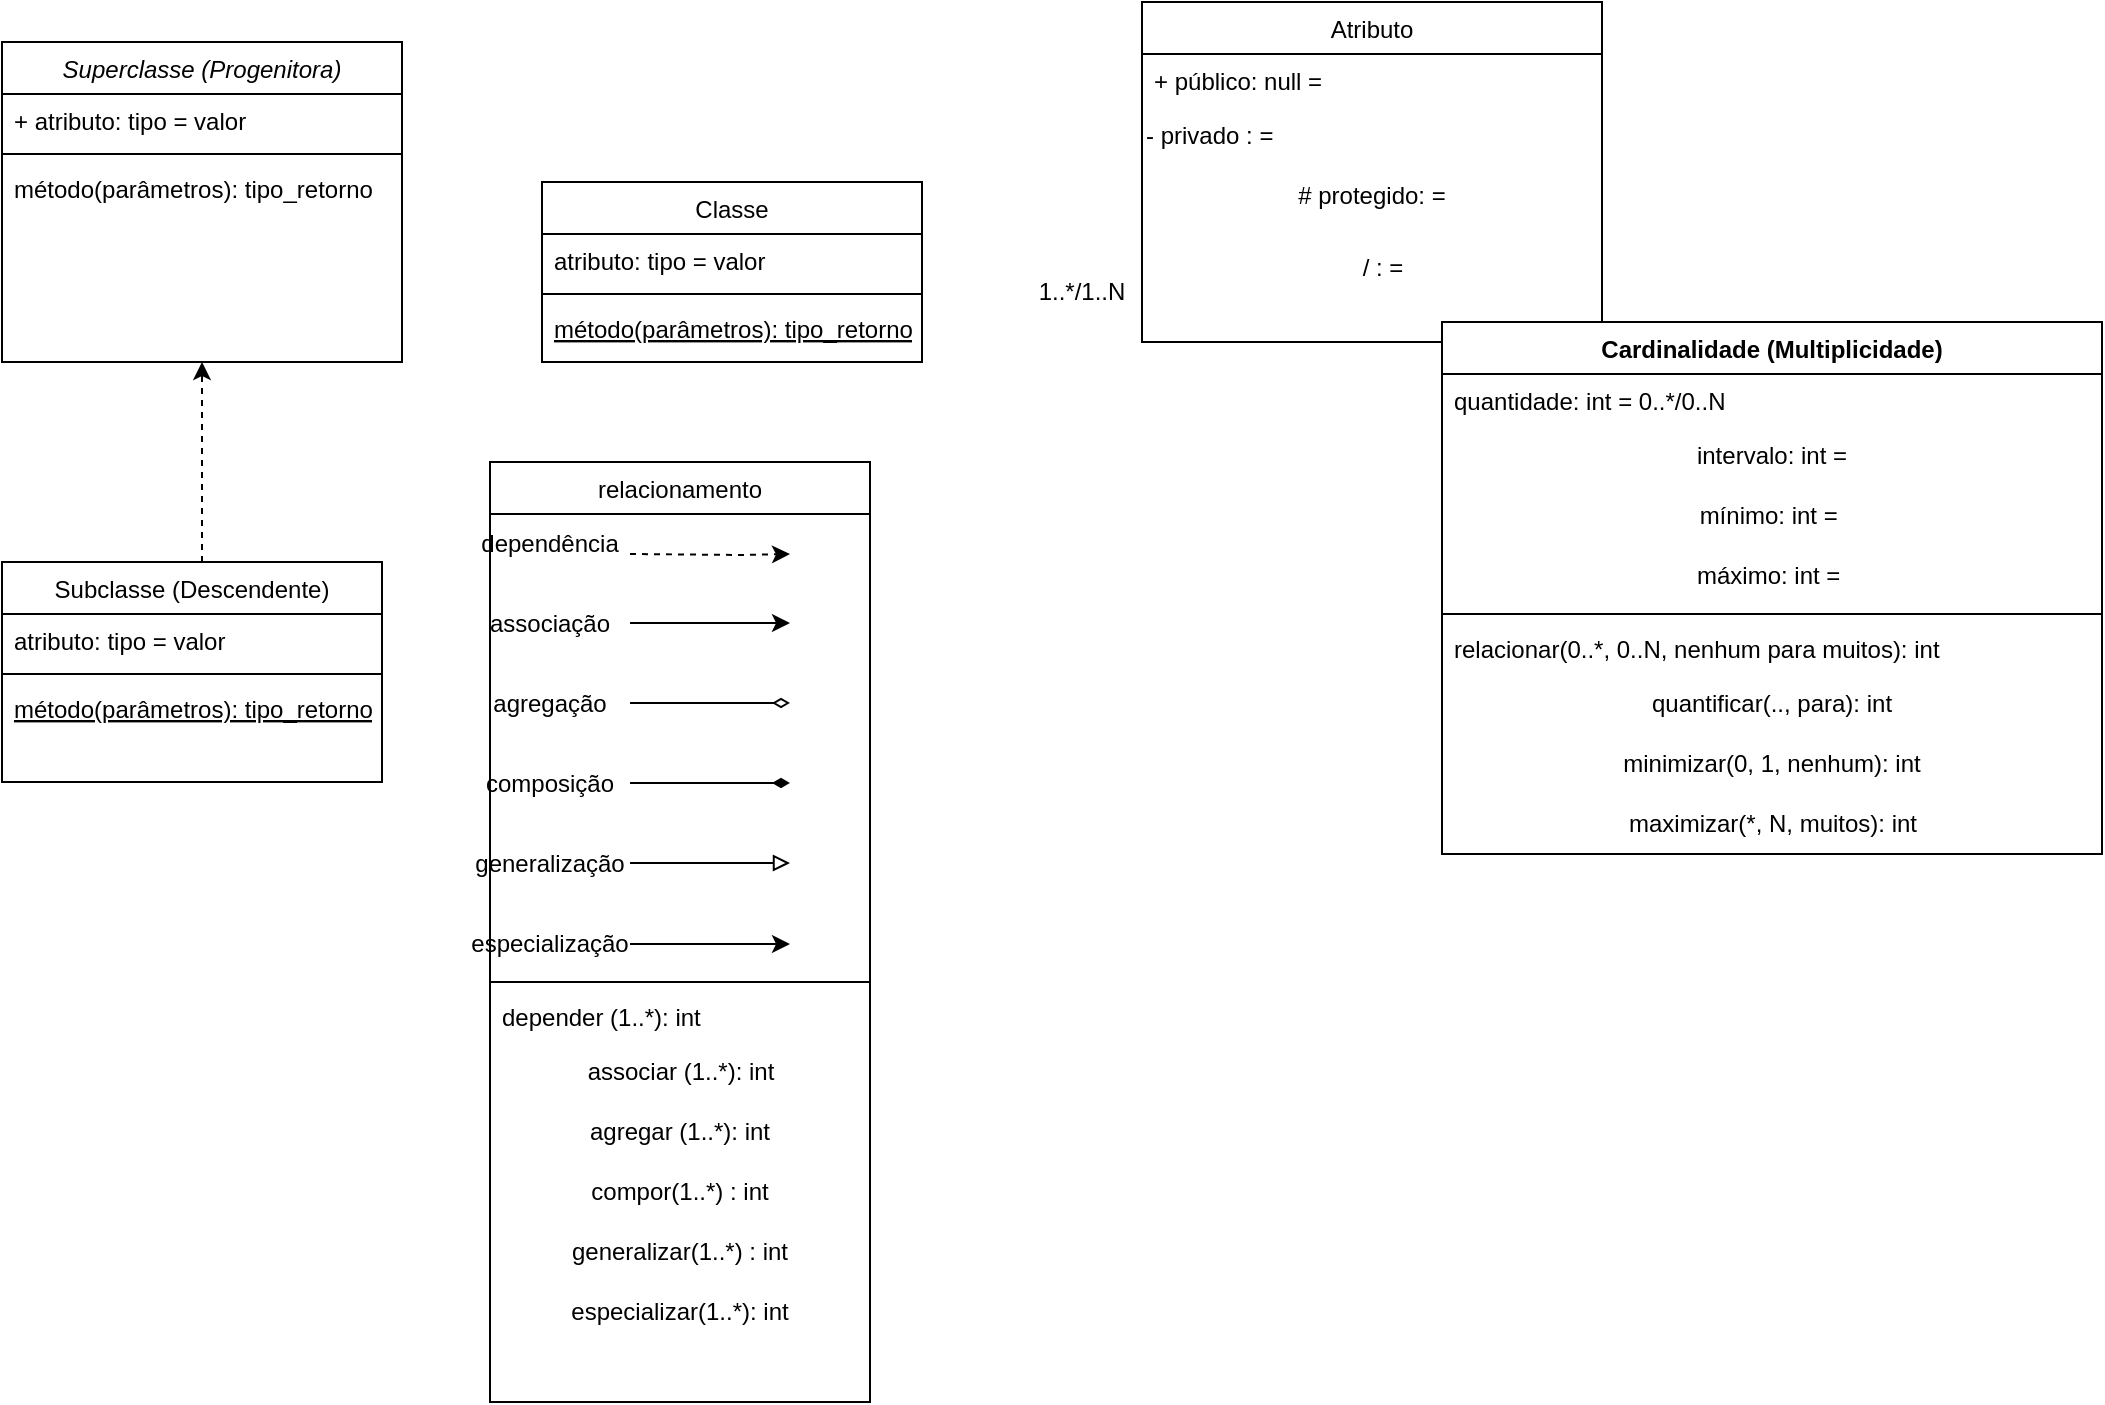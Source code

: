 <mxfile version="22.1.3" type="github">
  <diagram id="C5RBs43oDa-KdzZeNtuy" name="Page-1">
    <mxGraphModel dx="1707" dy="478" grid="1" gridSize="10" guides="1" tooltips="1" connect="1" arrows="1" fold="1" page="1" pageScale="1" pageWidth="827" pageHeight="1169" math="0" shadow="0">
      <root>
        <mxCell id="WIyWlLk6GJQsqaUBKTNV-0" />
        <mxCell id="WIyWlLk6GJQsqaUBKTNV-1" parent="WIyWlLk6GJQsqaUBKTNV-0" />
        <mxCell id="zkfFHV4jXpPFQw0GAbJ--0" value="Superclasse (Progenitora)" style="swimlane;fontStyle=2;align=center;verticalAlign=top;childLayout=stackLayout;horizontal=1;startSize=26;horizontalStack=0;resizeParent=1;resizeLast=0;collapsible=1;marginBottom=0;rounded=0;shadow=0;strokeWidth=1;" parent="WIyWlLk6GJQsqaUBKTNV-1" vertex="1">
          <mxGeometry x="-20" y="110" width="200" height="160" as="geometry">
            <mxRectangle x="230" y="140" width="160" height="26" as="alternateBounds" />
          </mxGeometry>
        </mxCell>
        <mxCell id="zkfFHV4jXpPFQw0GAbJ--1" value="+ atributo: tipo = valor&#xa;&#xa;" style="text;align=left;verticalAlign=top;spacingLeft=4;spacingRight=4;overflow=hidden;rotatable=0;points=[[0,0.5],[1,0.5]];portConstraint=eastwest;" parent="zkfFHV4jXpPFQw0GAbJ--0" vertex="1">
          <mxGeometry y="26" width="200" height="26" as="geometry" />
        </mxCell>
        <mxCell id="zkfFHV4jXpPFQw0GAbJ--4" value="" style="line;html=1;strokeWidth=1;align=left;verticalAlign=middle;spacingTop=-1;spacingLeft=3;spacingRight=3;rotatable=0;labelPosition=right;points=[];portConstraint=eastwest;" parent="zkfFHV4jXpPFQw0GAbJ--0" vertex="1">
          <mxGeometry y="52" width="200" height="8" as="geometry" />
        </mxCell>
        <mxCell id="zkfFHV4jXpPFQw0GAbJ--5" value="método(parâmetros): tipo_retorno" style="text;align=left;verticalAlign=top;spacingLeft=4;spacingRight=4;overflow=hidden;rotatable=0;points=[[0,0.5],[1,0.5]];portConstraint=eastwest;" parent="zkfFHV4jXpPFQw0GAbJ--0" vertex="1">
          <mxGeometry y="60" width="200" height="26" as="geometry" />
        </mxCell>
        <mxCell id="zkfFHV4jXpPFQw0GAbJ--6" value="Subclasse (Descendente)" style="swimlane;fontStyle=0;align=center;verticalAlign=top;childLayout=stackLayout;horizontal=1;startSize=26;horizontalStack=0;resizeParent=1;resizeLast=0;collapsible=1;marginBottom=0;rounded=0;shadow=0;strokeWidth=1;" parent="WIyWlLk6GJQsqaUBKTNV-1" vertex="1">
          <mxGeometry x="-20" y="370" width="190" height="110" as="geometry">
            <mxRectangle x="-20" y="370" width="160" height="26" as="alternateBounds" />
          </mxGeometry>
        </mxCell>
        <mxCell id="zkfFHV4jXpPFQw0GAbJ--7" value="atributo: tipo = valor" style="text;align=left;verticalAlign=top;spacingLeft=4;spacingRight=4;overflow=hidden;rotatable=0;points=[[0,0.5],[1,0.5]];portConstraint=eastwest;" parent="zkfFHV4jXpPFQw0GAbJ--6" vertex="1">
          <mxGeometry y="26" width="190" height="26" as="geometry" />
        </mxCell>
        <mxCell id="zkfFHV4jXpPFQw0GAbJ--9" value="" style="line;html=1;strokeWidth=1;align=left;verticalAlign=middle;spacingTop=-1;spacingLeft=3;spacingRight=3;rotatable=0;labelPosition=right;points=[];portConstraint=eastwest;" parent="zkfFHV4jXpPFQw0GAbJ--6" vertex="1">
          <mxGeometry y="52" width="190" height="8" as="geometry" />
        </mxCell>
        <mxCell id="zkfFHV4jXpPFQw0GAbJ--10" value="método(parâmetros): tipo_retorno" style="text;align=left;verticalAlign=top;spacingLeft=4;spacingRight=4;overflow=hidden;rotatable=0;points=[[0,0.5],[1,0.5]];portConstraint=eastwest;fontStyle=4" parent="zkfFHV4jXpPFQw0GAbJ--6" vertex="1">
          <mxGeometry y="60" width="190" height="26" as="geometry" />
        </mxCell>
        <mxCell id="96-uau5MpeNuF_do8JP8-1" value="Classe" style="swimlane;fontStyle=0;align=center;verticalAlign=top;childLayout=stackLayout;horizontal=1;startSize=26;horizontalStack=0;resizeParent=1;resizeLast=0;collapsible=1;marginBottom=0;rounded=0;shadow=0;strokeWidth=1;" parent="WIyWlLk6GJQsqaUBKTNV-1" vertex="1">
          <mxGeometry x="250" y="180" width="190" height="90" as="geometry">
            <mxRectangle x="130" y="380" width="160" height="26" as="alternateBounds" />
          </mxGeometry>
        </mxCell>
        <mxCell id="96-uau5MpeNuF_do8JP8-2" value="atributo: tipo = valor" style="text;align=left;verticalAlign=top;spacingLeft=4;spacingRight=4;overflow=hidden;rotatable=0;points=[[0,0.5],[1,0.5]];portConstraint=eastwest;" parent="96-uau5MpeNuF_do8JP8-1" vertex="1">
          <mxGeometry y="26" width="190" height="26" as="geometry" />
        </mxCell>
        <mxCell id="96-uau5MpeNuF_do8JP8-3" value="" style="line;html=1;strokeWidth=1;align=left;verticalAlign=middle;spacingTop=-1;spacingLeft=3;spacingRight=3;rotatable=0;labelPosition=right;points=[];portConstraint=eastwest;" parent="96-uau5MpeNuF_do8JP8-1" vertex="1">
          <mxGeometry y="52" width="190" height="8" as="geometry" />
        </mxCell>
        <mxCell id="96-uau5MpeNuF_do8JP8-4" value="método(parâmetros): tipo_retorno" style="text;align=left;verticalAlign=top;spacingLeft=4;spacingRight=4;overflow=hidden;rotatable=0;points=[[0,0.5],[1,0.5]];portConstraint=eastwest;fontStyle=4" parent="96-uau5MpeNuF_do8JP8-1" vertex="1">
          <mxGeometry y="60" width="190" height="26" as="geometry" />
        </mxCell>
        <mxCell id="96-uau5MpeNuF_do8JP8-5" value="1..*/1..N" style="text;strokeColor=none;align=center;fillColor=none;html=1;verticalAlign=middle;whiteSpace=wrap;rounded=0;" parent="WIyWlLk6GJQsqaUBKTNV-1" vertex="1">
          <mxGeometry x="490" y="220" width="60" height="30" as="geometry" />
        </mxCell>
        <mxCell id="96-uau5MpeNuF_do8JP8-8" value="" style="edgeStyle=none;orthogonalLoop=1;jettySize=auto;html=1;rounded=0;entryX=0.5;entryY=1;entryDx=0;entryDy=0;dashed=1;" parent="WIyWlLk6GJQsqaUBKTNV-1" target="zkfFHV4jXpPFQw0GAbJ--0" edge="1">
          <mxGeometry width="80" relative="1" as="geometry">
            <mxPoint x="80" y="370" as="sourcePoint" />
            <mxPoint x="170" y="330" as="targetPoint" />
            <Array as="points">
              <mxPoint x="80" y="320" />
            </Array>
          </mxGeometry>
        </mxCell>
        <mxCell id="96-uau5MpeNuF_do8JP8-9" value="Atributo" style="swimlane;fontStyle=0;align=center;verticalAlign=top;childLayout=stackLayout;horizontal=1;startSize=26;horizontalStack=0;resizeParent=1;resizeLast=0;collapsible=1;marginBottom=0;rounded=0;shadow=0;strokeWidth=1;" parent="WIyWlLk6GJQsqaUBKTNV-1" vertex="1">
          <mxGeometry x="550" y="90" width="230" height="170" as="geometry">
            <mxRectangle x="130" y="380" width="160" height="26" as="alternateBounds" />
          </mxGeometry>
        </mxCell>
        <mxCell id="96-uau5MpeNuF_do8JP8-10" value="+ público: null = " style="text;align=left;verticalAlign=top;spacingLeft=4;spacingRight=4;overflow=hidden;rotatable=0;points=[[0,0.5],[1,0.5]];portConstraint=eastwest;" parent="96-uau5MpeNuF_do8JP8-9" vertex="1">
          <mxGeometry y="26" width="230" height="26" as="geometry" />
        </mxCell>
        <mxCell id="96-uau5MpeNuF_do8JP8-13" value="- privado : =" style="text;html=1;align=left;verticalAlign=middle;resizable=0;points=[];autosize=1;strokeColor=none;fillColor=none;" parent="96-uau5MpeNuF_do8JP8-9" vertex="1">
          <mxGeometry y="52" width="230" height="30" as="geometry" />
        </mxCell>
        <mxCell id="96-uau5MpeNuF_do8JP8-14" value="# protegido: =" style="text;strokeColor=none;align=center;fillColor=none;html=1;verticalAlign=middle;whiteSpace=wrap;rounded=0;" parent="96-uau5MpeNuF_do8JP8-9" vertex="1">
          <mxGeometry y="82" width="230" height="30" as="geometry" />
        </mxCell>
        <mxCell id="96-uau5MpeNuF_do8JP8-15" value="/ : =" style="text;html=1;align=center;verticalAlign=middle;resizable=0;points=[];autosize=1;strokeColor=none;fillColor=none;" parent="WIyWlLk6GJQsqaUBKTNV-1" vertex="1">
          <mxGeometry x="650" y="208" width="40" height="30" as="geometry" />
        </mxCell>
        <mxCell id="96-uau5MpeNuF_do8JP8-16" value="relacionamento" style="swimlane;fontStyle=0;align=center;verticalAlign=top;childLayout=stackLayout;horizontal=1;startSize=26;horizontalStack=0;resizeParent=1;resizeLast=0;collapsible=1;marginBottom=0;rounded=0;shadow=0;strokeWidth=1;" parent="WIyWlLk6GJQsqaUBKTNV-1" vertex="1">
          <mxGeometry x="224" y="320" width="190" height="470" as="geometry">
            <mxRectangle x="130" y="380" width="160" height="26" as="alternateBounds" />
          </mxGeometry>
        </mxCell>
        <mxCell id="NN0wvvvz1VFKmsHYmHyR-19" value="" style="group" vertex="1" connectable="0" parent="96-uau5MpeNuF_do8JP8-16">
          <mxGeometry y="26" width="190" height="230" as="geometry" />
        </mxCell>
        <mxCell id="NN0wvvvz1VFKmsHYmHyR-16" value="" style="group;movable=1;resizable=1;rotatable=1;deletable=1;editable=1;locked=0;connectable=1;" vertex="1" connectable="0" parent="NN0wvvvz1VFKmsHYmHyR-19">
          <mxGeometry y="40" width="150" height="190" as="geometry" />
        </mxCell>
        <mxCell id="NN0wvvvz1VFKmsHYmHyR-6" value="associação" style="text;strokeColor=none;align=center;fillColor=none;html=1;verticalAlign=middle;whiteSpace=wrap;rounded=0;movable=1;resizable=1;rotatable=1;deletable=1;editable=1;locked=0;connectable=1;" vertex="1" parent="NN0wvvvz1VFKmsHYmHyR-16">
          <mxGeometry width="60" height="30" as="geometry" />
        </mxCell>
        <mxCell id="NN0wvvvz1VFKmsHYmHyR-7" value="" style="edgeStyle=none;orthogonalLoop=1;jettySize=auto;html=1;rounded=0;movable=1;resizable=1;rotatable=1;deletable=1;editable=1;locked=0;connectable=1;" edge="1" parent="NN0wvvvz1VFKmsHYmHyR-16">
          <mxGeometry width="80" relative="1" as="geometry">
            <mxPoint x="70" y="14.5" as="sourcePoint" />
            <mxPoint x="150" y="14.5" as="targetPoint" />
            <Array as="points" />
          </mxGeometry>
        </mxCell>
        <mxCell id="NN0wvvvz1VFKmsHYmHyR-8" value="agregação" style="text;strokeColor=none;align=center;fillColor=none;html=1;verticalAlign=middle;whiteSpace=wrap;rounded=0;movable=1;resizable=1;rotatable=1;deletable=1;editable=1;locked=0;connectable=1;" vertex="1" parent="NN0wvvvz1VFKmsHYmHyR-16">
          <mxGeometry y="40" width="60" height="30" as="geometry" />
        </mxCell>
        <mxCell id="NN0wvvvz1VFKmsHYmHyR-9" value="" style="edgeStyle=none;orthogonalLoop=1;jettySize=auto;html=1;rounded=0;endArrow=diamondThin;endFill=0;movable=1;resizable=1;rotatable=1;deletable=1;editable=1;locked=0;connectable=1;" edge="1" parent="NN0wvvvz1VFKmsHYmHyR-16">
          <mxGeometry width="80" relative="1" as="geometry">
            <mxPoint x="70" y="54.5" as="sourcePoint" />
            <mxPoint x="150" y="54.5" as="targetPoint" />
            <Array as="points" />
          </mxGeometry>
        </mxCell>
        <mxCell id="NN0wvvvz1VFKmsHYmHyR-10" value="composição" style="text;strokeColor=none;align=center;fillColor=none;html=1;verticalAlign=middle;whiteSpace=wrap;rounded=0;movable=1;resizable=1;rotatable=1;deletable=1;editable=1;locked=0;connectable=1;" vertex="1" parent="NN0wvvvz1VFKmsHYmHyR-16">
          <mxGeometry y="80" width="60" height="30" as="geometry" />
        </mxCell>
        <mxCell id="NN0wvvvz1VFKmsHYmHyR-11" value="" style="edgeStyle=none;orthogonalLoop=1;jettySize=auto;html=1;rounded=0;endArrow=diamondThin;endFill=1;movable=1;resizable=1;rotatable=1;deletable=1;editable=1;locked=0;connectable=1;" edge="1" parent="NN0wvvvz1VFKmsHYmHyR-16">
          <mxGeometry width="80" relative="1" as="geometry">
            <mxPoint x="70" y="94.5" as="sourcePoint" />
            <mxPoint x="150" y="94.5" as="targetPoint" />
            <Array as="points" />
          </mxGeometry>
        </mxCell>
        <mxCell id="NN0wvvvz1VFKmsHYmHyR-12" value="especialização" style="text;strokeColor=none;align=center;fillColor=none;html=1;verticalAlign=middle;whiteSpace=wrap;rounded=0;movable=1;resizable=1;rotatable=1;deletable=1;editable=1;locked=0;connectable=1;" vertex="1" parent="NN0wvvvz1VFKmsHYmHyR-16">
          <mxGeometry y="160" width="60" height="30" as="geometry" />
        </mxCell>
        <mxCell id="NN0wvvvz1VFKmsHYmHyR-13" value="generalização" style="text;strokeColor=none;align=center;fillColor=none;html=1;verticalAlign=middle;whiteSpace=wrap;rounded=0;movable=1;resizable=1;rotatable=1;deletable=1;editable=1;locked=0;connectable=1;" vertex="1" parent="NN0wvvvz1VFKmsHYmHyR-16">
          <mxGeometry y="120" width="60" height="30" as="geometry" />
        </mxCell>
        <mxCell id="NN0wvvvz1VFKmsHYmHyR-14" value="" style="edgeStyle=none;orthogonalLoop=1;jettySize=auto;html=1;rounded=0;endArrow=block;endFill=0;movable=1;resizable=1;rotatable=1;deletable=1;editable=1;locked=0;connectable=1;" edge="1" parent="NN0wvvvz1VFKmsHYmHyR-16">
          <mxGeometry width="80" relative="1" as="geometry">
            <mxPoint x="70" y="134.5" as="sourcePoint" />
            <mxPoint x="150" y="134.5" as="targetPoint" />
            <Array as="points" />
          </mxGeometry>
        </mxCell>
        <mxCell id="NN0wvvvz1VFKmsHYmHyR-15" value="" style="edgeStyle=none;orthogonalLoop=1;jettySize=auto;html=1;rounded=0;movable=1;resizable=1;rotatable=1;deletable=1;editable=1;locked=0;connectable=1;" edge="1" parent="NN0wvvvz1VFKmsHYmHyR-16">
          <mxGeometry width="80" relative="1" as="geometry">
            <mxPoint x="70" y="175" as="sourcePoint" />
            <mxPoint x="150" y="175" as="targetPoint" />
            <Array as="points" />
          </mxGeometry>
        </mxCell>
        <mxCell id="96-uau5MpeNuF_do8JP8-20" value="" style="edgeStyle=none;orthogonalLoop=1;jettySize=auto;html=1;rounded=0;dashed=1;" parent="NN0wvvvz1VFKmsHYmHyR-19" edge="1">
          <mxGeometry width="80" relative="1" as="geometry">
            <mxPoint x="70" y="20" as="sourcePoint" />
            <mxPoint x="150" y="20" as="targetPoint" />
            <Array as="points">
              <mxPoint x="126" y="20.5" />
            </Array>
          </mxGeometry>
        </mxCell>
        <mxCell id="NN0wvvvz1VFKmsHYmHyR-18" value="dependência" style="text;strokeColor=none;align=center;fillColor=none;html=1;verticalAlign=middle;whiteSpace=wrap;rounded=0;" vertex="1" parent="NN0wvvvz1VFKmsHYmHyR-19">
          <mxGeometry width="60" height="30" as="geometry" />
        </mxCell>
        <mxCell id="96-uau5MpeNuF_do8JP8-18" value="" style="line;html=1;strokeWidth=1;align=left;verticalAlign=middle;spacingTop=-1;spacingLeft=3;spacingRight=3;rotatable=0;labelPosition=right;points=[];portConstraint=eastwest;" parent="96-uau5MpeNuF_do8JP8-16" vertex="1">
          <mxGeometry y="256" width="190" height="8" as="geometry" />
        </mxCell>
        <mxCell id="96-uau5MpeNuF_do8JP8-19" value="depender (1..*): int " style="text;align=left;verticalAlign=top;spacingLeft=4;spacingRight=4;overflow=hidden;rotatable=0;points=[[0,0.5],[1,0.5]];portConstraint=eastwest;fontStyle=0" parent="96-uau5MpeNuF_do8JP8-16" vertex="1">
          <mxGeometry y="264" width="190" height="26" as="geometry" />
        </mxCell>
        <mxCell id="96-uau5MpeNuF_do8JP8-31" value="associar (1..*): int" style="text;html=1;align=center;verticalAlign=middle;resizable=0;points=[];autosize=1;strokeColor=none;fillColor=none;" parent="96-uau5MpeNuF_do8JP8-16" vertex="1">
          <mxGeometry y="290" width="190" height="30" as="geometry" />
        </mxCell>
        <mxCell id="96-uau5MpeNuF_do8JP8-33" value="agregar (1..*): int" style="text;strokeColor=none;align=center;fillColor=none;html=1;verticalAlign=middle;whiteSpace=wrap;rounded=0;" parent="96-uau5MpeNuF_do8JP8-16" vertex="1">
          <mxGeometry y="320" width="190" height="30" as="geometry" />
        </mxCell>
        <mxCell id="96-uau5MpeNuF_do8JP8-35" value="compor(1..*) : int" style="text;strokeColor=none;align=center;fillColor=none;html=1;verticalAlign=middle;whiteSpace=wrap;rounded=0;" parent="96-uau5MpeNuF_do8JP8-16" vertex="1">
          <mxGeometry y="350" width="190" height="30" as="geometry" />
        </mxCell>
        <mxCell id="96-uau5MpeNuF_do8JP8-36" value="generalizar(1..*) : int" style="text;strokeColor=none;align=center;fillColor=none;html=1;verticalAlign=middle;whiteSpace=wrap;rounded=0;" parent="96-uau5MpeNuF_do8JP8-16" vertex="1">
          <mxGeometry y="380" width="190" height="30" as="geometry" />
        </mxCell>
        <mxCell id="96-uau5MpeNuF_do8JP8-37" value="especializar(1..*): int" style="text;strokeColor=none;align=center;fillColor=none;html=1;verticalAlign=middle;whiteSpace=wrap;rounded=0;" parent="96-uau5MpeNuF_do8JP8-16" vertex="1">
          <mxGeometry y="410" width="190" height="30" as="geometry" />
        </mxCell>
        <mxCell id="96-uau5MpeNuF_do8JP8-38" value="Cardinalidade (Multiplicidade)" style="swimlane;fontStyle=1;align=center;verticalAlign=top;childLayout=stackLayout;horizontal=1;startSize=26;horizontalStack=0;resizeParent=1;resizeParentMax=0;resizeLast=0;collapsible=1;marginBottom=0;whiteSpace=wrap;html=1;" parent="WIyWlLk6GJQsqaUBKTNV-1" vertex="1">
          <mxGeometry x="700" y="250" width="330" height="266" as="geometry" />
        </mxCell>
        <mxCell id="96-uau5MpeNuF_do8JP8-39" value="quantidade: int = 0..*/0..N" style="text;strokeColor=none;fillColor=none;align=left;verticalAlign=top;spacingLeft=4;spacingRight=4;overflow=hidden;rotatable=0;points=[[0,0.5],[1,0.5]];portConstraint=eastwest;whiteSpace=wrap;html=1;" parent="96-uau5MpeNuF_do8JP8-38" vertex="1">
          <mxGeometry y="26" width="330" height="26" as="geometry" />
        </mxCell>
        <mxCell id="NN0wvvvz1VFKmsHYmHyR-2" value="intervalo: int =" style="text;strokeColor=none;align=center;fillColor=none;html=1;verticalAlign=middle;whiteSpace=wrap;rounded=0;" vertex="1" parent="96-uau5MpeNuF_do8JP8-38">
          <mxGeometry y="52" width="330" height="30" as="geometry" />
        </mxCell>
        <mxCell id="NN0wvvvz1VFKmsHYmHyR-0" value="mínimo: int =&amp;nbsp;" style="text;strokeColor=none;align=center;fillColor=none;html=1;verticalAlign=middle;whiteSpace=wrap;rounded=0;" vertex="1" parent="96-uau5MpeNuF_do8JP8-38">
          <mxGeometry y="82" width="330" height="30" as="geometry" />
        </mxCell>
        <mxCell id="NN0wvvvz1VFKmsHYmHyR-1" value="máximo: int =&amp;nbsp;" style="text;strokeColor=none;align=center;fillColor=none;html=1;verticalAlign=middle;whiteSpace=wrap;rounded=0;" vertex="1" parent="96-uau5MpeNuF_do8JP8-38">
          <mxGeometry y="112" width="330" height="30" as="geometry" />
        </mxCell>
        <mxCell id="96-uau5MpeNuF_do8JP8-40" value="" style="line;strokeWidth=1;fillColor=none;align=left;verticalAlign=middle;spacingTop=-1;spacingLeft=3;spacingRight=3;rotatable=0;labelPosition=right;points=[];portConstraint=eastwest;strokeColor=inherit;" parent="96-uau5MpeNuF_do8JP8-38" vertex="1">
          <mxGeometry y="142" width="330" height="8" as="geometry" />
        </mxCell>
        <mxCell id="96-uau5MpeNuF_do8JP8-41" value="relacionar(0..*, 0..N, nenhum para muitos): int" style="text;strokeColor=none;fillColor=none;align=left;verticalAlign=top;spacingLeft=4;spacingRight=4;overflow=hidden;rotatable=0;points=[[0,0.5],[1,0.5]];portConstraint=eastwest;whiteSpace=wrap;html=1;" parent="96-uau5MpeNuF_do8JP8-38" vertex="1">
          <mxGeometry y="150" width="330" height="26" as="geometry" />
        </mxCell>
        <mxCell id="NN0wvvvz1VFKmsHYmHyR-5" value="quantificar(.., para): int" style="text;strokeColor=none;align=center;fillColor=none;html=1;verticalAlign=middle;whiteSpace=wrap;rounded=0;" vertex="1" parent="96-uau5MpeNuF_do8JP8-38">
          <mxGeometry y="176" width="330" height="30" as="geometry" />
        </mxCell>
        <mxCell id="NN0wvvvz1VFKmsHYmHyR-3" value="minimizar(0, 1, nenhum): int" style="text;strokeColor=none;align=center;fillColor=none;html=1;verticalAlign=middle;whiteSpace=wrap;rounded=0;" vertex="1" parent="96-uau5MpeNuF_do8JP8-38">
          <mxGeometry y="206" width="330" height="30" as="geometry" />
        </mxCell>
        <mxCell id="NN0wvvvz1VFKmsHYmHyR-4" value="maximizar(*, N, muitos): int" style="text;html=1;align=center;verticalAlign=middle;resizable=0;points=[];autosize=1;strokeColor=none;fillColor=none;" vertex="1" parent="96-uau5MpeNuF_do8JP8-38">
          <mxGeometry y="236" width="330" height="30" as="geometry" />
        </mxCell>
      </root>
    </mxGraphModel>
  </diagram>
</mxfile>

